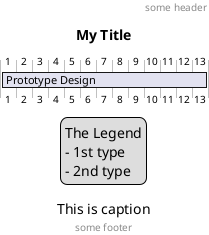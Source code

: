 @startgantt
title My Title
header some header

[Prototype Design] lasts 13 days

legend
    The Legend
    - 1st type
    - 2nd type
end legend

caption This is caption

footer some footer
@endgantt